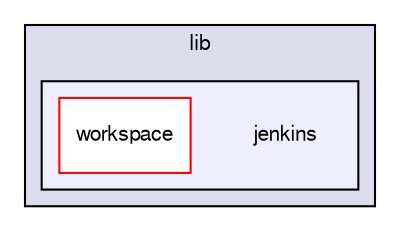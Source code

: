digraph "/var/lib/jenkins" {
  bgcolor=transparent;
  compound=true
  node [ fontsize="10", fontname="FreeSans"];
  edge [ labelfontsize="10", labelfontname="FreeSans"];
  subgraph clusterdir_9854ed422bddbda845d9be18e5812dbc {
    graph [ bgcolor="#ddddee", pencolor="black", label="lib" fontname="FreeSans", fontsize="10", URL="dir_9854ed422bddbda845d9be18e5812dbc.html"]
  subgraph clusterdir_fee575f580404996843cf55d4a8a21d6 {
    graph [ bgcolor="#eeeeff", pencolor="black", label="" URL="dir_fee575f580404996843cf55d4a8a21d6.html"];
    dir_fee575f580404996843cf55d4a8a21d6 [shape=plaintext label="jenkins"];
    dir_1dcd01091481739a08e0557cc0b23ccc [shape=box label="workspace" color="red" fillcolor="white" style="filled" URL="dir_1dcd01091481739a08e0557cc0b23ccc.html"];
  }
  }
}
